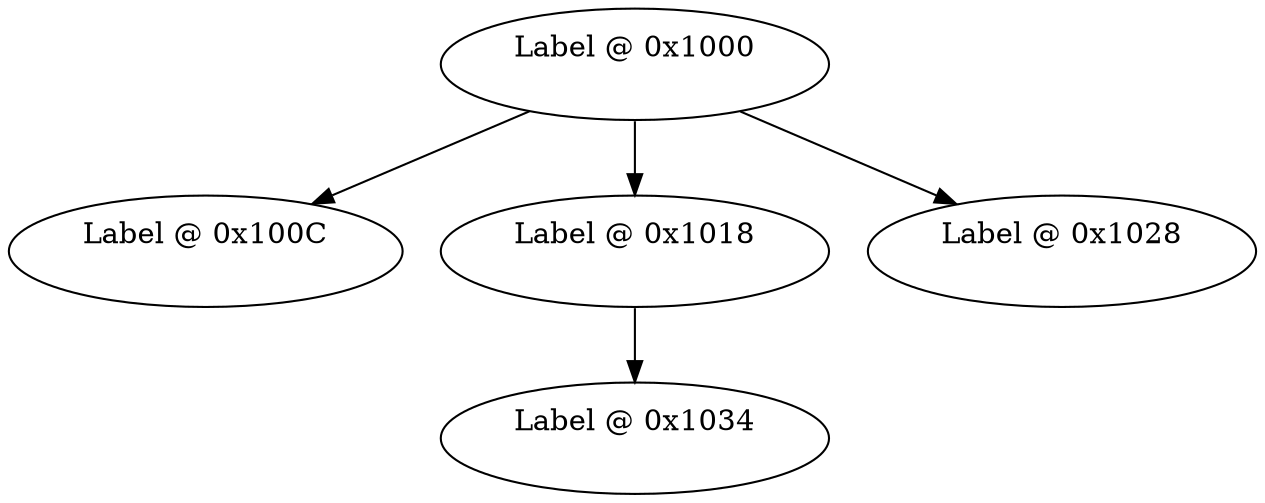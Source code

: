 digraph {
    0 [ label = "Label @ 0x1000\l " ]
    1 [ label = "Label @ 0x100C\l " ]
    2 [ label = "Label @ 0x1018\l " ]
    3 [ label = "Label @ 0x1028\l " ]
    4 [ label = "Label @ 0x1034\l " ]
    0 -> 1 [ ]
    0 -> 3 [ ]
    0 -> 2 [ ]
    2 -> 4 [ ]
}
